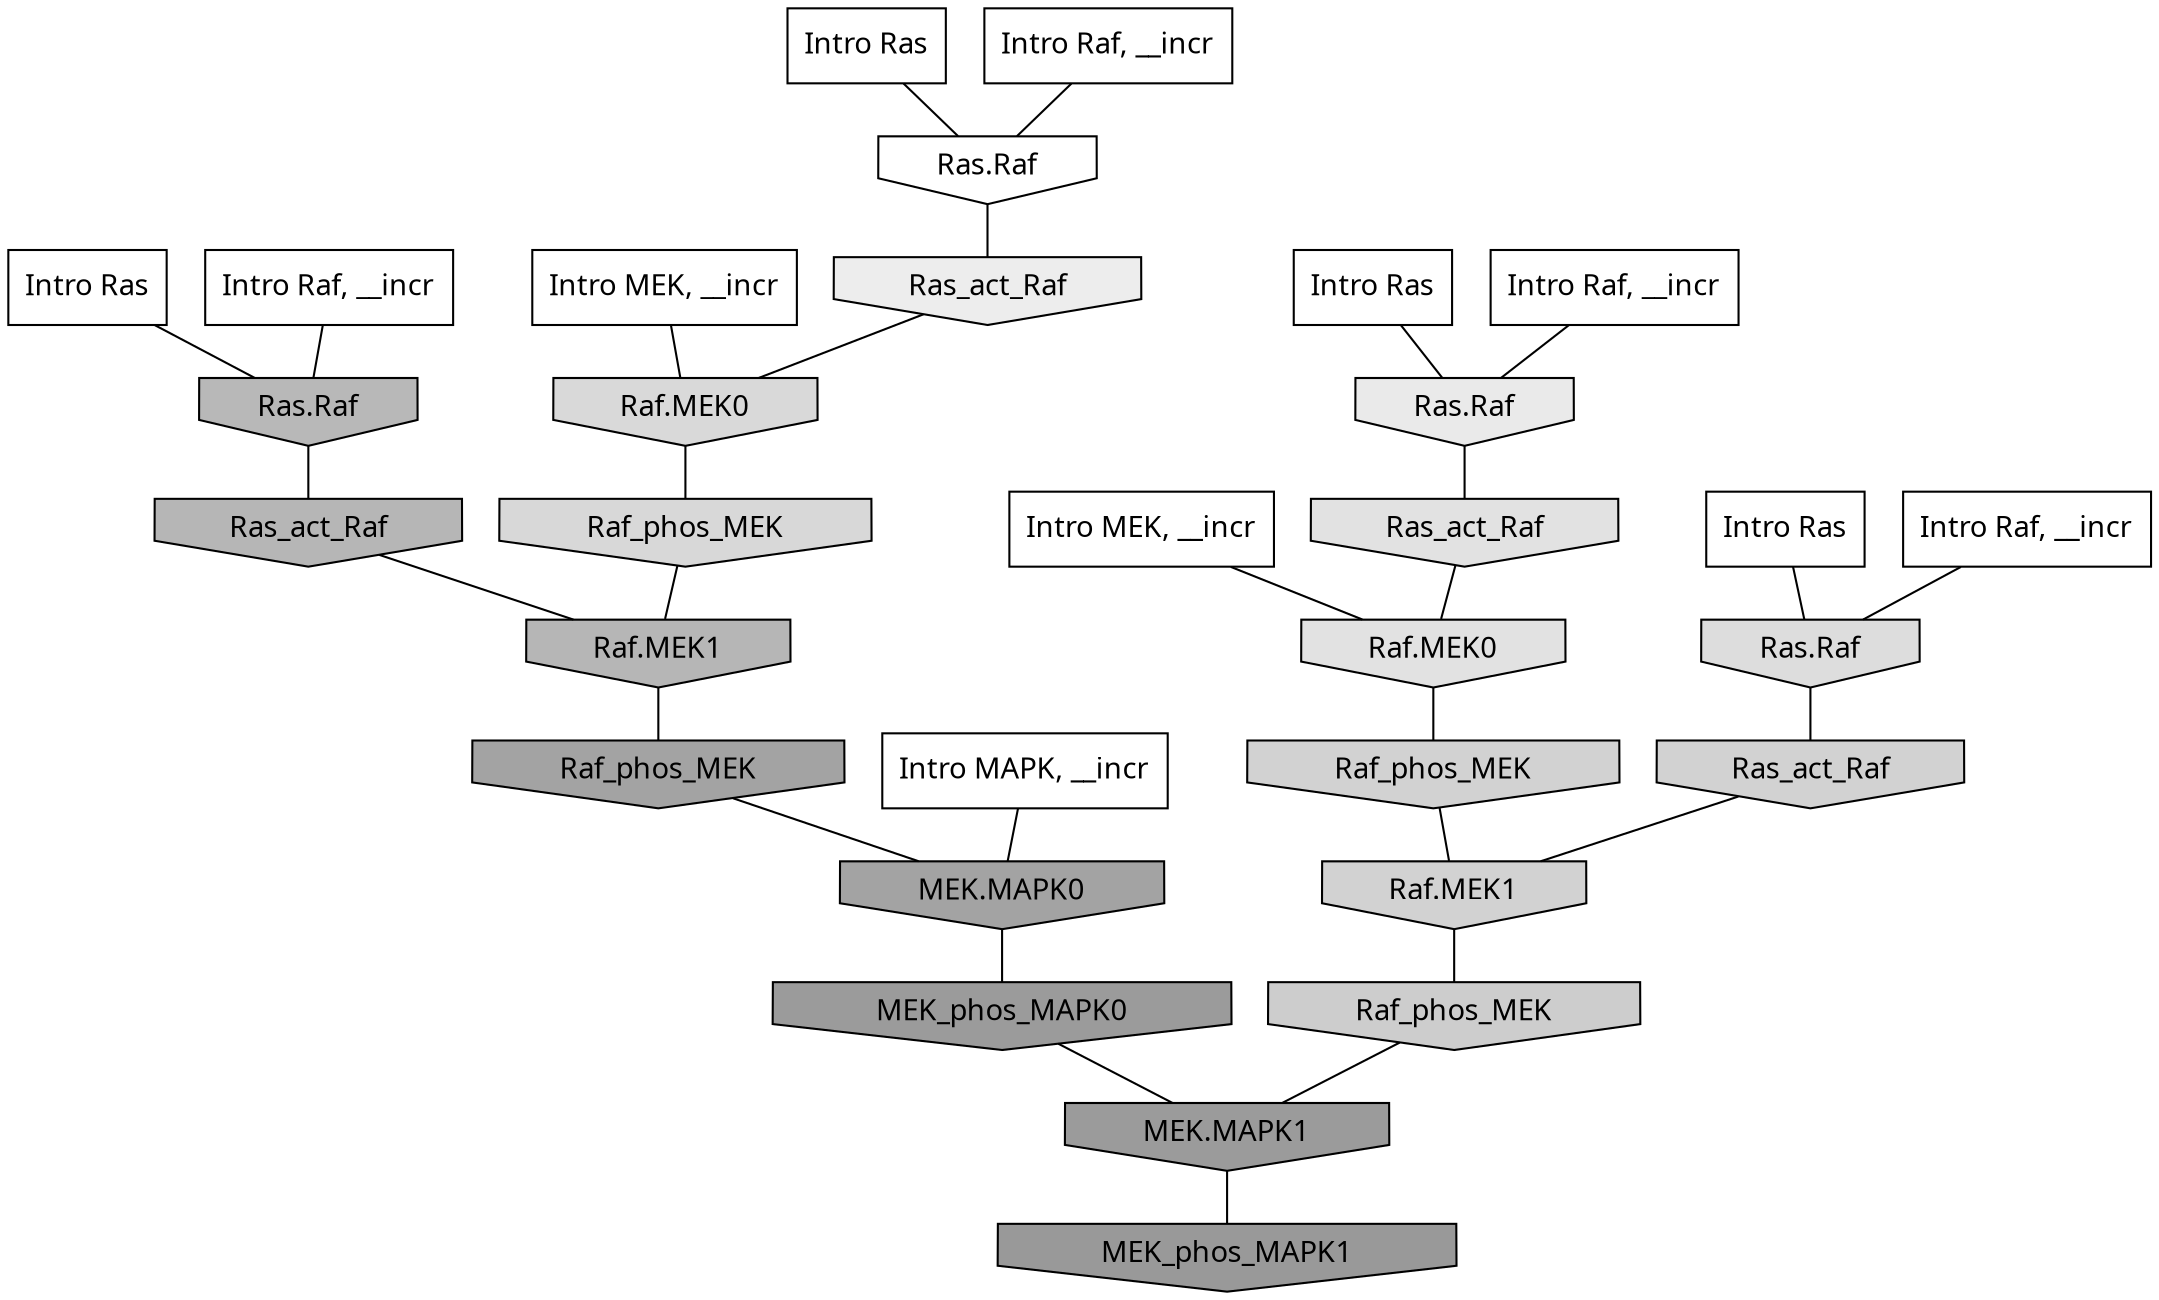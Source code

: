 digraph G{
  rankdir="TB";
  ranksep=0.30;
  node [fontname="CMU Serif"];
  edge [fontname="CMU Serif"];
  
  8 [label="Intro Ras", shape=rectangle, style=filled, fillcolor="0.000 0.000 1.000"]
  
  18 [label="Intro Ras", shape=rectangle, style=filled, fillcolor="0.000 0.000 1.000"]
  
  74 [label="Intro Ras", shape=rectangle, style=filled, fillcolor="0.000 0.000 1.000"]
  
  96 [label="Intro Ras", shape=rectangle, style=filled, fillcolor="0.000 0.000 1.000"]
  
  669 [label="Intro Raf, __incr", shape=rectangle, style=filled, fillcolor="0.000 0.000 1.000"]
  
  909 [label="Intro Raf, __incr", shape=rectangle, style=filled, fillcolor="0.000 0.000 1.000"]
  
  964 [label="Intro Raf, __incr", shape=rectangle, style=filled, fillcolor="0.000 0.000 1.000"]
  
  1013 [label="Intro Raf, __incr", shape=rectangle, style=filled, fillcolor="0.000 0.000 1.000"]
  
  1413 [label="Intro MEK, __incr", shape=rectangle, style=filled, fillcolor="0.000 0.000 1.000"]
  
  2067 [label="Intro MEK, __incr", shape=rectangle, style=filled, fillcolor="0.000 0.000 1.000"]
  
  2607 [label="Intro MAPK, __incr", shape=rectangle, style=filled, fillcolor="0.000 0.000 1.000"]
  
  3287 [label="Ras.Raf", shape=invhouse, style=filled, fillcolor="0.000 0.000 1.000"]
  
  4040 [label="Ras_act_Raf", shape=invhouse, style=filled, fillcolor="0.000 0.000 0.926"]
  
  4204 [label="Ras.Raf", shape=invhouse, style=filled, fillcolor="0.000 0.000 0.915"]
  
  4657 [label="Ras_act_Raf", shape=invhouse, style=filled, fillcolor="0.000 0.000 0.885"]
  
  4660 [label="Raf.MEK0", shape=invhouse, style=filled, fillcolor="0.000 0.000 0.885"]
  
  4971 [label="Ras.Raf", shape=invhouse, style=filled, fillcolor="0.000 0.000 0.867"]
  
  5241 [label="Raf.MEK0", shape=invhouse, style=filled, fillcolor="0.000 0.000 0.851"]
  
  5333 [label="Raf_phos_MEK", shape=invhouse, style=filled, fillcolor="0.000 0.000 0.847"]
  
  5746 [label="Raf_phos_MEK", shape=invhouse, style=filled, fillcolor="0.000 0.000 0.823"]
  
  5752 [label="Ras_act_Raf", shape=invhouse, style=filled, fillcolor="0.000 0.000 0.823"]
  
  5755 [label="Raf.MEK1", shape=invhouse, style=filled, fillcolor="0.000 0.000 0.823"]
  
  6188 [label="Raf_phos_MEK", shape=invhouse, style=filled, fillcolor="0.000 0.000 0.801"]
  
  8752 [label="Ras.Raf", shape=invhouse, style=filled, fillcolor="0.000 0.000 0.719"]
  
  8906 [label="Ras_act_Raf", shape=invhouse, style=filled, fillcolor="0.000 0.000 0.714"]
  
  8908 [label="Raf.MEK1", shape=invhouse, style=filled, fillcolor="0.000 0.000 0.714"]
  
  12790 [label="Raf_phos_MEK", shape=invhouse, style=filled, fillcolor="0.000 0.000 0.639"]
  
  12796 [label="MEK.MAPK0", shape=invhouse, style=filled, fillcolor="0.000 0.000 0.639"]
  
  15074 [label="MEK_phos_MAPK0", shape=invhouse, style=filled, fillcolor="0.000 0.000 0.607"]
  
  15156 [label="MEK.MAPK1", shape=invhouse, style=filled, fillcolor="0.000 0.000 0.606"]
  
  15485 [label="MEK_phos_MAPK1", shape=invhouse, style=filled, fillcolor="0.000 0.000 0.600"]
  
  
  15156 -> 15485 [dir=none, color="0.000 0.000 0.000"] 
  15074 -> 15156 [dir=none, color="0.000 0.000 0.000"] 
  12796 -> 15074 [dir=none, color="0.000 0.000 0.000"] 
  12790 -> 12796 [dir=none, color="0.000 0.000 0.000"] 
  8908 -> 12790 [dir=none, color="0.000 0.000 0.000"] 
  8906 -> 8908 [dir=none, color="0.000 0.000 0.000"] 
  8752 -> 8906 [dir=none, color="0.000 0.000 0.000"] 
  6188 -> 15156 [dir=none, color="0.000 0.000 0.000"] 
  5755 -> 6188 [dir=none, color="0.000 0.000 0.000"] 
  5752 -> 5755 [dir=none, color="0.000 0.000 0.000"] 
  5746 -> 5755 [dir=none, color="0.000 0.000 0.000"] 
  5333 -> 8908 [dir=none, color="0.000 0.000 0.000"] 
  5241 -> 5333 [dir=none, color="0.000 0.000 0.000"] 
  4971 -> 5752 [dir=none, color="0.000 0.000 0.000"] 
  4660 -> 5746 [dir=none, color="0.000 0.000 0.000"] 
  4657 -> 4660 [dir=none, color="0.000 0.000 0.000"] 
  4204 -> 4657 [dir=none, color="0.000 0.000 0.000"] 
  4040 -> 5241 [dir=none, color="0.000 0.000 0.000"] 
  3287 -> 4040 [dir=none, color="0.000 0.000 0.000"] 
  2607 -> 12796 [dir=none, color="0.000 0.000 0.000"] 
  2067 -> 4660 [dir=none, color="0.000 0.000 0.000"] 
  1413 -> 5241 [dir=none, color="0.000 0.000 0.000"] 
  1013 -> 4204 [dir=none, color="0.000 0.000 0.000"] 
  964 -> 3287 [dir=none, color="0.000 0.000 0.000"] 
  909 -> 4971 [dir=none, color="0.000 0.000 0.000"] 
  669 -> 8752 [dir=none, color="0.000 0.000 0.000"] 
  96 -> 3287 [dir=none, color="0.000 0.000 0.000"] 
  74 -> 4971 [dir=none, color="0.000 0.000 0.000"] 
  18 -> 4204 [dir=none, color="0.000 0.000 0.000"] 
  8 -> 8752 [dir=none, color="0.000 0.000 0.000"] 
  
  }
